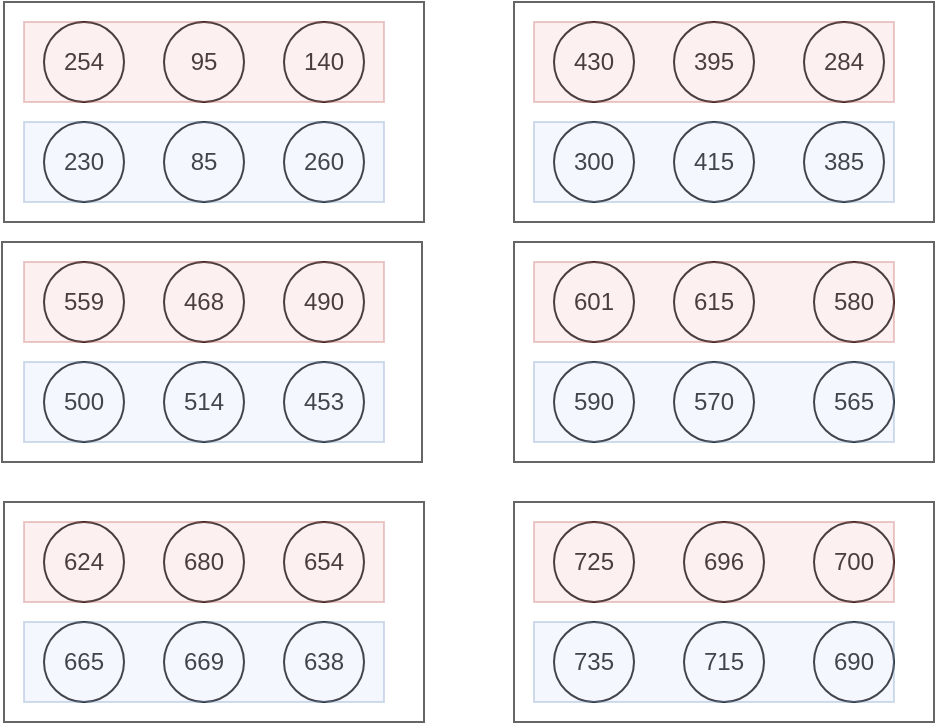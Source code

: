 <mxfile version="15.9.1" type="github"><diagram id="3B_rhD6Ir2HH0gsB4WO8" name="Page-1"><mxGraphModel dx="813" dy="459" grid="1" gridSize="10" guides="1" tooltips="1" connect="1" arrows="1" fold="1" page="1" pageScale="1" pageWidth="827" pageHeight="1169" math="0" shadow="0"><root><mxCell id="0"/><mxCell id="1" parent="0"/><mxCell id="SpFoabHVOj8PnUijZXmd-40" value="" style="rounded=0;whiteSpace=wrap;html=1;shadow=0;glass=0;opacity=60;perimeterSpacing=1;fillColor=none;" vertex="1" parent="1"><mxGeometry x="129" y="250" width="210" height="110" as="geometry"/></mxCell><mxCell id="SpFoabHVOj8PnUijZXmd-39" value="" style="rounded=0;whiteSpace=wrap;html=1;shadow=0;glass=0;opacity=60;perimeterSpacing=1;fillColor=none;" vertex="1" parent="1"><mxGeometry x="385" y="130" width="210" height="110" as="geometry"/></mxCell><mxCell id="SpFoabHVOj8PnUijZXmd-41" value="" style="rounded=0;whiteSpace=wrap;html=1;shadow=0;glass=0;opacity=60;perimeterSpacing=1;fillColor=none;" vertex="1" parent="1"><mxGeometry x="385" y="250" width="210" height="110" as="geometry"/></mxCell><mxCell id="SpFoabHVOj8PnUijZXmd-43" value="" style="rounded=0;whiteSpace=wrap;html=1;shadow=0;glass=0;opacity=60;perimeterSpacing=1;fillColor=none;" vertex="1" parent="1"><mxGeometry x="385" y="380" width="210" height="110" as="geometry"/></mxCell><mxCell id="SpFoabHVOj8PnUijZXmd-42" value="" style="rounded=0;whiteSpace=wrap;html=1;shadow=0;glass=0;opacity=60;perimeterSpacing=1;fillColor=none;" vertex="1" parent="1"><mxGeometry x="130" y="380" width="210" height="110" as="geometry"/></mxCell><mxCell id="SpFoabHVOj8PnUijZXmd-38" value="" style="rounded=0;whiteSpace=wrap;html=1;shadow=0;glass=0;opacity=60;perimeterSpacing=1;fillColor=none;" vertex="1" parent="1"><mxGeometry x="130" y="130" width="210" height="110" as="geometry"/></mxCell><mxCell id="SpFoabHVOj8PnUijZXmd-1" value="85" style="ellipse;whiteSpace=wrap;html=1;aspect=fixed;" vertex="1" parent="1"><mxGeometry x="210" y="190" width="40" height="40" as="geometry"/></mxCell><mxCell id="SpFoabHVOj8PnUijZXmd-2" value="140" style="ellipse;whiteSpace=wrap;html=1;aspect=fixed;" vertex="1" parent="1"><mxGeometry x="270" y="140" width="40" height="40" as="geometry"/></mxCell><mxCell id="SpFoabHVOj8PnUijZXmd-3" value="95" style="ellipse;whiteSpace=wrap;html=1;aspect=fixed;" vertex="1" parent="1"><mxGeometry x="210" y="140" width="40" height="40" as="geometry"/></mxCell><mxCell id="SpFoabHVOj8PnUijZXmd-4" value="230" style="ellipse;whiteSpace=wrap;html=1;aspect=fixed;" vertex="1" parent="1"><mxGeometry x="150" y="190" width="40" height="40" as="geometry"/></mxCell><mxCell id="SpFoabHVOj8PnUijZXmd-5" value="254" style="ellipse;whiteSpace=wrap;html=1;aspect=fixed;" vertex="1" parent="1"><mxGeometry x="150" y="140" width="40" height="40" as="geometry"/></mxCell><mxCell id="SpFoabHVOj8PnUijZXmd-6" value="284" style="ellipse;whiteSpace=wrap;html=1;aspect=fixed;" vertex="1" parent="1"><mxGeometry x="530" y="140" width="40" height="40" as="geometry"/></mxCell><mxCell id="SpFoabHVOj8PnUijZXmd-7" value="260" style="ellipse;whiteSpace=wrap;html=1;aspect=fixed;" vertex="1" parent="1"><mxGeometry x="270" y="190" width="40" height="40" as="geometry"/></mxCell><mxCell id="SpFoabHVOj8PnUijZXmd-8" value="300" style="ellipse;whiteSpace=wrap;html=1;aspect=fixed;" vertex="1" parent="1"><mxGeometry x="405" y="190" width="40" height="40" as="geometry"/></mxCell><mxCell id="SpFoabHVOj8PnUijZXmd-9" value="385" style="ellipse;whiteSpace=wrap;html=1;aspect=fixed;" vertex="1" parent="1"><mxGeometry x="530" y="190" width="40" height="40" as="geometry"/></mxCell><mxCell id="SpFoabHVOj8PnUijZXmd-10" value="415" style="ellipse;whiteSpace=wrap;html=1;aspect=fixed;" vertex="1" parent="1"><mxGeometry x="465" y="190" width="40" height="40" as="geometry"/></mxCell><mxCell id="SpFoabHVOj8PnUijZXmd-11" value="395" style="ellipse;whiteSpace=wrap;html=1;aspect=fixed;" vertex="1" parent="1"><mxGeometry x="465" y="140" width="40" height="40" as="geometry"/></mxCell><mxCell id="SpFoabHVOj8PnUijZXmd-12" value="430" style="ellipse;whiteSpace=wrap;html=1;aspect=fixed;" vertex="1" parent="1"><mxGeometry x="405" y="140" width="40" height="40" as="geometry"/></mxCell><mxCell id="SpFoabHVOj8PnUijZXmd-13" value="453" style="ellipse;whiteSpace=wrap;html=1;aspect=fixed;" vertex="1" parent="1"><mxGeometry x="270" y="310" width="40" height="40" as="geometry"/></mxCell><mxCell id="SpFoabHVOj8PnUijZXmd-14" value="490" style="ellipse;whiteSpace=wrap;html=1;aspect=fixed;" vertex="1" parent="1"><mxGeometry x="270" y="260" width="40" height="40" as="geometry"/></mxCell><mxCell id="SpFoabHVOj8PnUijZXmd-15" value="468" style="ellipse;whiteSpace=wrap;html=1;aspect=fixed;" vertex="1" parent="1"><mxGeometry x="210" y="260" width="40" height="40" as="geometry"/></mxCell><mxCell id="SpFoabHVOj8PnUijZXmd-16" value="500" style="ellipse;whiteSpace=wrap;html=1;aspect=fixed;" vertex="1" parent="1"><mxGeometry x="150" y="310" width="40" height="40" as="geometry"/></mxCell><mxCell id="SpFoabHVOj8PnUijZXmd-17" value="514" style="ellipse;whiteSpace=wrap;html=1;aspect=fixed;" vertex="1" parent="1"><mxGeometry x="210" y="310" width="40" height="40" as="geometry"/></mxCell><mxCell id="SpFoabHVOj8PnUijZXmd-18" value="565" style="ellipse;whiteSpace=wrap;html=1;aspect=fixed;" vertex="1" parent="1"><mxGeometry x="535" y="310" width="40" height="40" as="geometry"/></mxCell><mxCell id="SpFoabHVOj8PnUijZXmd-19" value="559" style="ellipse;whiteSpace=wrap;html=1;aspect=fixed;" vertex="1" parent="1"><mxGeometry x="150" y="260" width="40" height="40" as="geometry"/></mxCell><mxCell id="SpFoabHVOj8PnUijZXmd-20" value="570" style="ellipse;whiteSpace=wrap;html=1;aspect=fixed;" vertex="1" parent="1"><mxGeometry x="465" y="310" width="40" height="40" as="geometry"/></mxCell><mxCell id="SpFoabHVOj8PnUijZXmd-21" value="580" style="ellipse;whiteSpace=wrap;html=1;aspect=fixed;" vertex="1" parent="1"><mxGeometry x="535" y="260" width="40" height="40" as="geometry"/></mxCell><mxCell id="SpFoabHVOj8PnUijZXmd-22" value="601" style="ellipse;whiteSpace=wrap;html=1;aspect=fixed;" vertex="1" parent="1"><mxGeometry x="405" y="260" width="40" height="40" as="geometry"/></mxCell><mxCell id="SpFoabHVOj8PnUijZXmd-23" value="590" style="ellipse;whiteSpace=wrap;html=1;aspect=fixed;" vertex="1" parent="1"><mxGeometry x="405" y="310" width="40" height="40" as="geometry"/></mxCell><mxCell id="SpFoabHVOj8PnUijZXmd-24" value="615" style="ellipse;whiteSpace=wrap;html=1;aspect=fixed;" vertex="1" parent="1"><mxGeometry x="465" y="260" width="40" height="40" as="geometry"/></mxCell><mxCell id="SpFoabHVOj8PnUijZXmd-25" value="624" style="ellipse;whiteSpace=wrap;html=1;aspect=fixed;" vertex="1" parent="1"><mxGeometry x="150" y="390" width="40" height="40" as="geometry"/></mxCell><mxCell id="SpFoabHVOj8PnUijZXmd-26" value="654" style="ellipse;whiteSpace=wrap;html=1;aspect=fixed;" vertex="1" parent="1"><mxGeometry x="270" y="390" width="40" height="40" as="geometry"/></mxCell><mxCell id="SpFoabHVOj8PnUijZXmd-27" value="638" style="ellipse;whiteSpace=wrap;html=1;aspect=fixed;" vertex="1" parent="1"><mxGeometry x="270" y="440" width="40" height="40" as="geometry"/></mxCell><mxCell id="SpFoabHVOj8PnUijZXmd-28" value="665" style="ellipse;whiteSpace=wrap;html=1;aspect=fixed;" vertex="1" parent="1"><mxGeometry x="150" y="440" width="40" height="40" as="geometry"/></mxCell><mxCell id="SpFoabHVOj8PnUijZXmd-29" value="669" style="ellipse;whiteSpace=wrap;html=1;aspect=fixed;" vertex="1" parent="1"><mxGeometry x="210" y="440" width="40" height="40" as="geometry"/></mxCell><mxCell id="SpFoabHVOj8PnUijZXmd-30" value="690" style="ellipse;whiteSpace=wrap;html=1;aspect=fixed;" vertex="1" parent="1"><mxGeometry x="535" y="440" width="40" height="40" as="geometry"/></mxCell><mxCell id="SpFoabHVOj8PnUijZXmd-31" value="680" style="ellipse;whiteSpace=wrap;html=1;aspect=fixed;" vertex="1" parent="1"><mxGeometry x="210" y="390" width="40" height="40" as="geometry"/></mxCell><mxCell id="SpFoabHVOj8PnUijZXmd-32" value="696" style="ellipse;whiteSpace=wrap;html=1;aspect=fixed;" vertex="1" parent="1"><mxGeometry x="470" y="390" width="40" height="40" as="geometry"/></mxCell><mxCell id="SpFoabHVOj8PnUijZXmd-33" value="700" style="ellipse;whiteSpace=wrap;html=1;aspect=fixed;" vertex="1" parent="1"><mxGeometry x="535" y="390" width="40" height="40" as="geometry"/></mxCell><mxCell id="SpFoabHVOj8PnUijZXmd-34" value="725" style="ellipse;whiteSpace=wrap;html=1;aspect=fixed;" vertex="1" parent="1"><mxGeometry x="405" y="390" width="40" height="40" as="geometry"/></mxCell><mxCell id="SpFoabHVOj8PnUijZXmd-35" value="715" style="ellipse;whiteSpace=wrap;html=1;aspect=fixed;" vertex="1" parent="1"><mxGeometry x="470" y="440" width="40" height="40" as="geometry"/></mxCell><mxCell id="SpFoabHVOj8PnUijZXmd-36" value="735" style="ellipse;whiteSpace=wrap;html=1;aspect=fixed;" vertex="1" parent="1"><mxGeometry x="405" y="440" width="40" height="40" as="geometry"/></mxCell><mxCell id="SpFoabHVOj8PnUijZXmd-44" value="" style="rounded=0;whiteSpace=wrap;html=1;shadow=0;glass=0;fillColor=#f8cecc;opacity=30;strokeColor=#b85450;" vertex="1" parent="1"><mxGeometry x="140" y="140" width="180" height="40" as="geometry"/></mxCell><mxCell id="SpFoabHVOj8PnUijZXmd-45" value="" style="rounded=0;whiteSpace=wrap;html=1;shadow=0;glass=0;fillColor=#f8cecc;opacity=30;strokeColor=#b85450;" vertex="1" parent="1"><mxGeometry x="395" y="140" width="180" height="40" as="geometry"/></mxCell><mxCell id="SpFoabHVOj8PnUijZXmd-46" value="" style="rounded=0;whiteSpace=wrap;html=1;shadow=0;glass=0;fillColor=#f8cecc;opacity=30;strokeColor=#b85450;" vertex="1" parent="1"><mxGeometry x="140" y="260" width="180" height="40" as="geometry"/></mxCell><mxCell id="SpFoabHVOj8PnUijZXmd-47" value="" style="rounded=0;whiteSpace=wrap;html=1;shadow=0;glass=0;fillColor=#f8cecc;opacity=30;strokeColor=#b85450;" vertex="1" parent="1"><mxGeometry x="395" y="260" width="180" height="40" as="geometry"/></mxCell><mxCell id="SpFoabHVOj8PnUijZXmd-48" value="" style="rounded=0;whiteSpace=wrap;html=1;shadow=0;glass=0;fillColor=#f8cecc;opacity=30;strokeColor=#b85450;" vertex="1" parent="1"><mxGeometry x="140" y="390" width="180" height="40" as="geometry"/></mxCell><mxCell id="SpFoabHVOj8PnUijZXmd-49" value="" style="rounded=0;whiteSpace=wrap;html=1;shadow=0;glass=0;fillColor=#f8cecc;opacity=30;strokeColor=#b85450;" vertex="1" parent="1"><mxGeometry x="395" y="390" width="180" height="40" as="geometry"/></mxCell><mxCell id="SpFoabHVOj8PnUijZXmd-50" value="" style="rounded=0;whiteSpace=wrap;html=1;shadow=0;glass=0;fillColor=#dae8fc;opacity=30;strokeColor=#6c8ebf;" vertex="1" parent="1"><mxGeometry x="395" y="310" width="180" height="40" as="geometry"/></mxCell><mxCell id="SpFoabHVOj8PnUijZXmd-51" value="" style="rounded=0;whiteSpace=wrap;html=1;shadow=0;glass=0;fillColor=#dae8fc;opacity=30;strokeColor=#6c8ebf;" vertex="1" parent="1"><mxGeometry x="140" y="310" width="180" height="40" as="geometry"/></mxCell><mxCell id="SpFoabHVOj8PnUijZXmd-52" value="" style="rounded=0;whiteSpace=wrap;html=1;shadow=0;glass=0;fillColor=#dae8fc;opacity=30;strokeColor=#6c8ebf;" vertex="1" parent="1"><mxGeometry x="395" y="190" width="180" height="40" as="geometry"/></mxCell><mxCell id="SpFoabHVOj8PnUijZXmd-53" value="" style="rounded=0;whiteSpace=wrap;html=1;shadow=0;glass=0;fillColor=#dae8fc;opacity=30;strokeColor=#6c8ebf;" vertex="1" parent="1"><mxGeometry x="140" y="190" width="180" height="40" as="geometry"/></mxCell><mxCell id="SpFoabHVOj8PnUijZXmd-54" value="" style="rounded=0;whiteSpace=wrap;html=1;shadow=0;glass=0;fillColor=#dae8fc;opacity=30;strokeColor=#6c8ebf;" vertex="1" parent="1"><mxGeometry x="395" y="440" width="180" height="40" as="geometry"/></mxCell><mxCell id="SpFoabHVOj8PnUijZXmd-55" value="" style="rounded=0;whiteSpace=wrap;html=1;shadow=0;glass=0;fillColor=#dae8fc;opacity=30;strokeColor=#6c8ebf;" vertex="1" parent="1"><mxGeometry x="140" y="440" width="180" height="40" as="geometry"/></mxCell></root></mxGraphModel></diagram></mxfile>